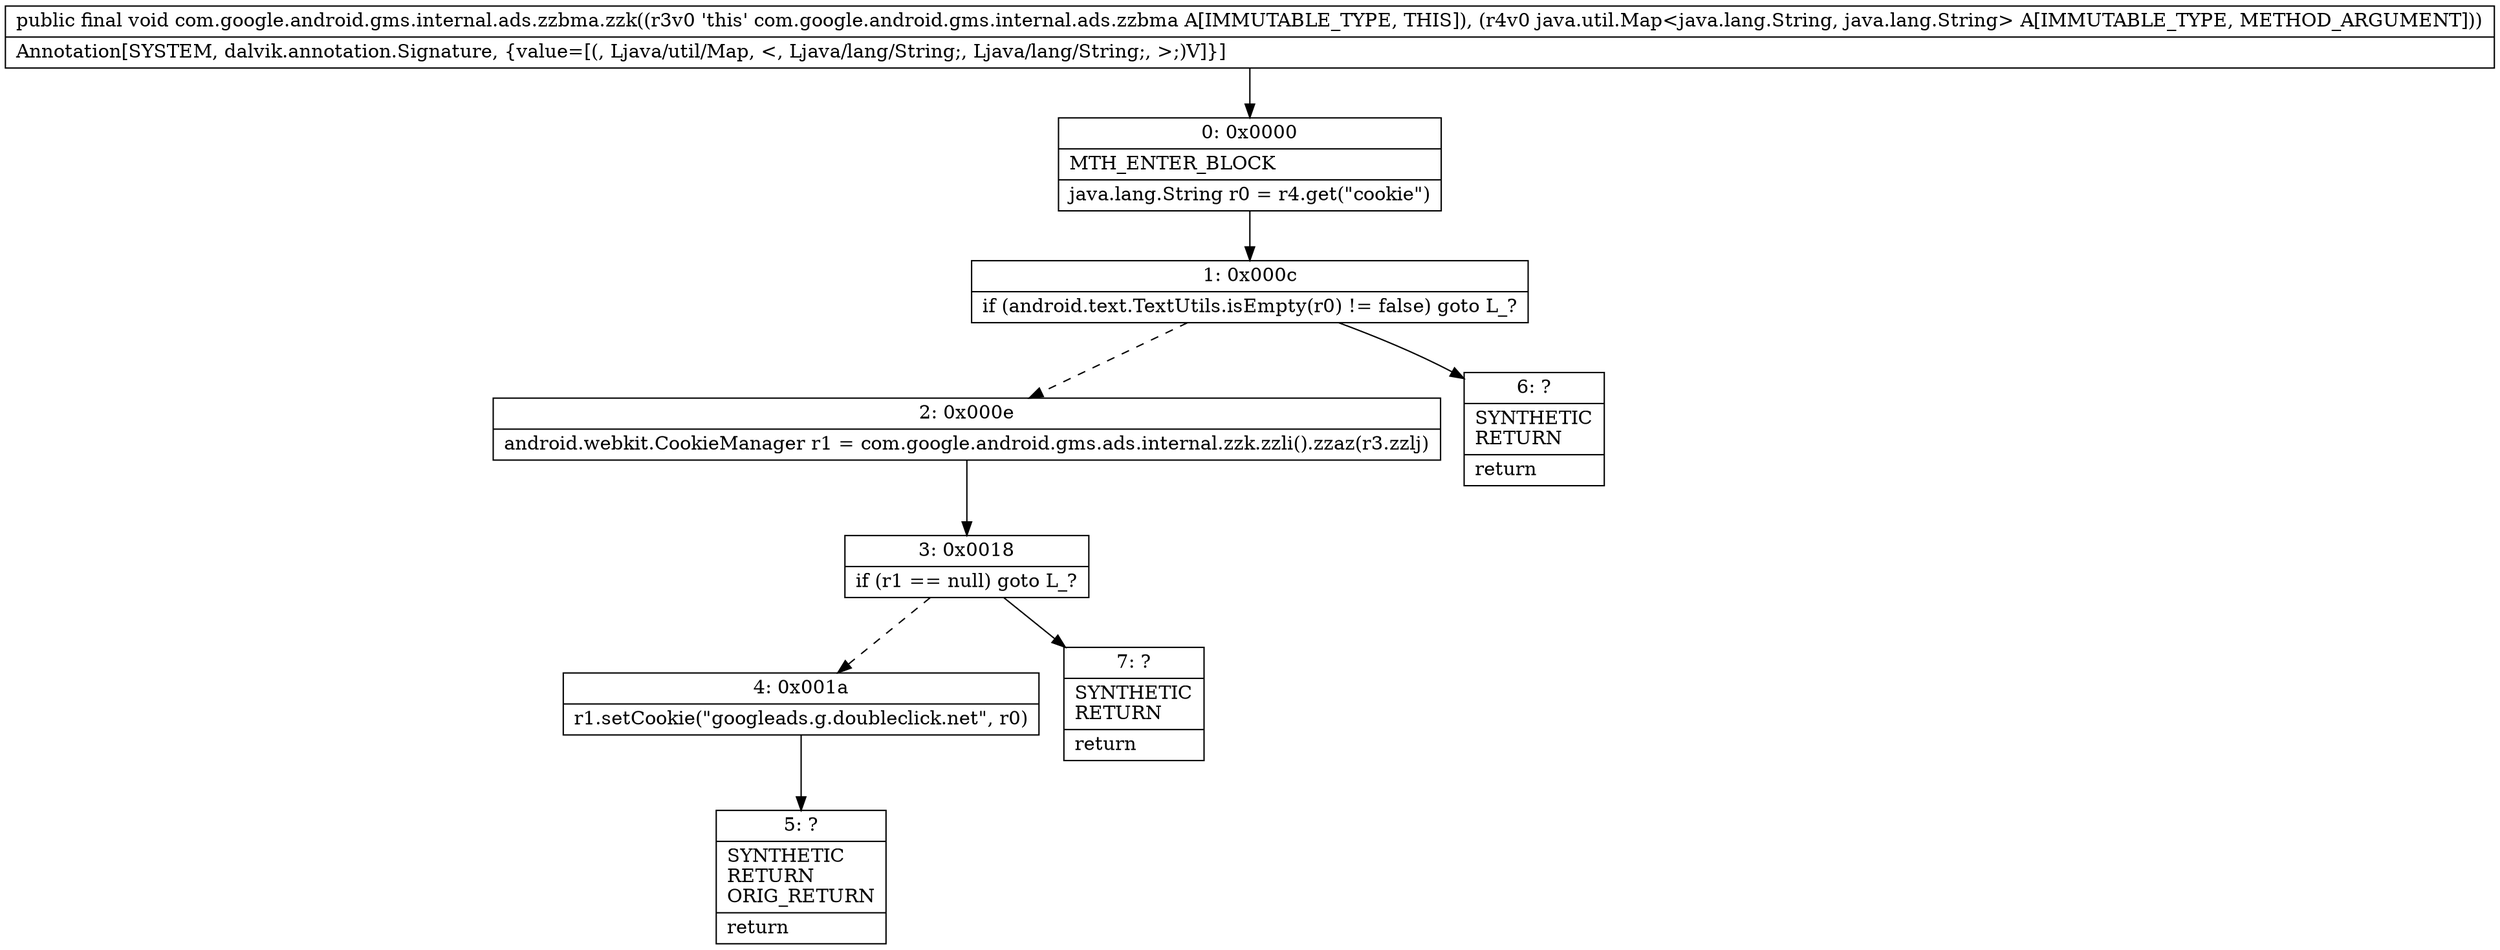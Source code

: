 digraph "CFG forcom.google.android.gms.internal.ads.zzbma.zzk(Ljava\/util\/Map;)V" {
Node_0 [shape=record,label="{0\:\ 0x0000|MTH_ENTER_BLOCK\l|java.lang.String r0 = r4.get(\"cookie\")\l}"];
Node_1 [shape=record,label="{1\:\ 0x000c|if (android.text.TextUtils.isEmpty(r0) != false) goto L_?\l}"];
Node_2 [shape=record,label="{2\:\ 0x000e|android.webkit.CookieManager r1 = com.google.android.gms.ads.internal.zzk.zzli().zzaz(r3.zzlj)\l}"];
Node_3 [shape=record,label="{3\:\ 0x0018|if (r1 == null) goto L_?\l}"];
Node_4 [shape=record,label="{4\:\ 0x001a|r1.setCookie(\"googleads.g.doubleclick.net\", r0)\l}"];
Node_5 [shape=record,label="{5\:\ ?|SYNTHETIC\lRETURN\lORIG_RETURN\l|return\l}"];
Node_6 [shape=record,label="{6\:\ ?|SYNTHETIC\lRETURN\l|return\l}"];
Node_7 [shape=record,label="{7\:\ ?|SYNTHETIC\lRETURN\l|return\l}"];
MethodNode[shape=record,label="{public final void com.google.android.gms.internal.ads.zzbma.zzk((r3v0 'this' com.google.android.gms.internal.ads.zzbma A[IMMUTABLE_TYPE, THIS]), (r4v0 java.util.Map\<java.lang.String, java.lang.String\> A[IMMUTABLE_TYPE, METHOD_ARGUMENT]))  | Annotation[SYSTEM, dalvik.annotation.Signature, \{value=[(, Ljava\/util\/Map, \<, Ljava\/lang\/String;, Ljava\/lang\/String;, \>;)V]\}]\l}"];
MethodNode -> Node_0;
Node_0 -> Node_1;
Node_1 -> Node_2[style=dashed];
Node_1 -> Node_6;
Node_2 -> Node_3;
Node_3 -> Node_4[style=dashed];
Node_3 -> Node_7;
Node_4 -> Node_5;
}

